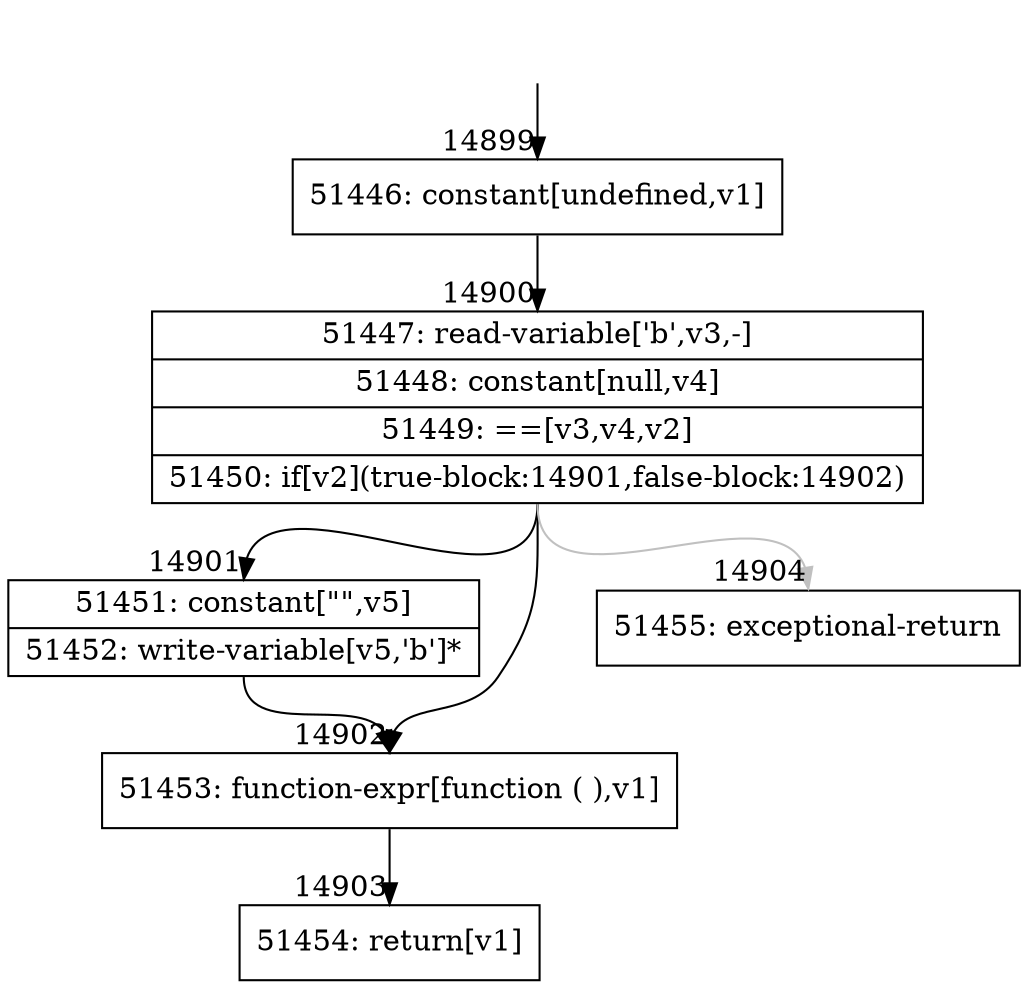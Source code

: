 digraph {
rankdir="TD"
BB_entry1388[shape=none,label=""];
BB_entry1388 -> BB14899 [tailport=s, headport=n, headlabel="    14899"]
BB14899 [shape=record label="{51446: constant[undefined,v1]}" ] 
BB14899 -> BB14900 [tailport=s, headport=n, headlabel="      14900"]
BB14900 [shape=record label="{51447: read-variable['b',v3,-]|51448: constant[null,v4]|51449: ==[v3,v4,v2]|51450: if[v2](true-block:14901,false-block:14902)}" ] 
BB14900 -> BB14901 [tailport=s, headport=n, headlabel="      14901"]
BB14900 -> BB14902 [tailport=s, headport=n, headlabel="      14902"]
BB14900 -> BB14904 [tailport=s, headport=n, color=gray, headlabel="      14904"]
BB14901 [shape=record label="{51451: constant[\"\",v5]|51452: write-variable[v5,'b']*}" ] 
BB14901 -> BB14902 [tailport=s, headport=n]
BB14902 [shape=record label="{51453: function-expr[function ( ),v1]}" ] 
BB14902 -> BB14903 [tailport=s, headport=n, headlabel="      14903"]
BB14903 [shape=record label="{51454: return[v1]}" ] 
BB14904 [shape=record label="{51455: exceptional-return}" ] 
//#$~ 8787
}
